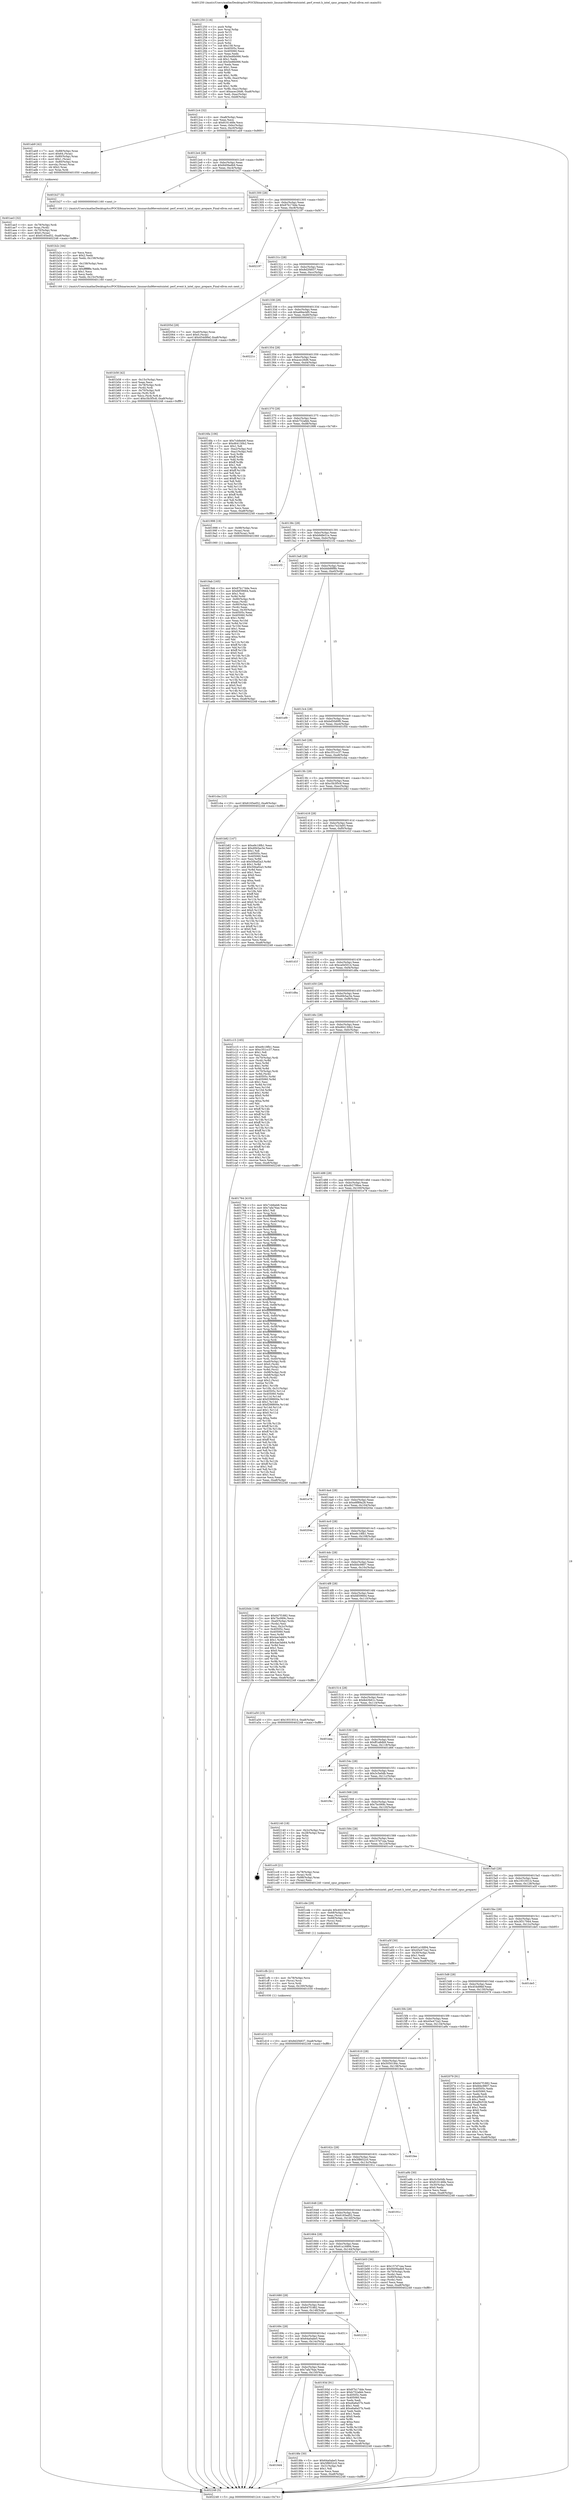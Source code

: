 digraph "0x401250" {
  label = "0x401250 (/mnt/c/Users/mathe/Desktop/tcc/POCII/binaries/extr_linuxarchx86eventsintel..perf_event.h_intel_cpuc_prepare_Final-ollvm.out::main(0))"
  labelloc = "t"
  node[shape=record]

  Entry [label="",width=0.3,height=0.3,shape=circle,fillcolor=black,style=filled]
  "0x4012c4" [label="{
     0x4012c4 [32]\l
     | [instrs]\l
     &nbsp;&nbsp;0x4012c4 \<+6\>: mov -0xa8(%rbp),%eax\l
     &nbsp;&nbsp;0x4012ca \<+2\>: mov %eax,%ecx\l
     &nbsp;&nbsp;0x4012cc \<+6\>: sub $0x816146fe,%ecx\l
     &nbsp;&nbsp;0x4012d2 \<+6\>: mov %eax,-0xbc(%rbp)\l
     &nbsp;&nbsp;0x4012d8 \<+6\>: mov %ecx,-0xc0(%rbp)\l
     &nbsp;&nbsp;0x4012de \<+6\>: je 0000000000401ab9 \<main+0x869\>\l
  }"]
  "0x401ab9" [label="{
     0x401ab9 [42]\l
     | [instrs]\l
     &nbsp;&nbsp;0x401ab9 \<+7\>: mov -0x88(%rbp),%rax\l
     &nbsp;&nbsp;0x401ac0 \<+6\>: movl $0x64,(%rax)\l
     &nbsp;&nbsp;0x401ac6 \<+4\>: mov -0x80(%rbp),%rax\l
     &nbsp;&nbsp;0x401aca \<+6\>: movl $0x1,(%rax)\l
     &nbsp;&nbsp;0x401ad0 \<+4\>: mov -0x80(%rbp),%rax\l
     &nbsp;&nbsp;0x401ad4 \<+3\>: movslq (%rax),%rax\l
     &nbsp;&nbsp;0x401ad7 \<+4\>: shl $0x2,%rax\l
     &nbsp;&nbsp;0x401adb \<+3\>: mov %rax,%rdi\l
     &nbsp;&nbsp;0x401ade \<+5\>: call 0000000000401050 \<malloc@plt\>\l
     | [calls]\l
     &nbsp;&nbsp;0x401050 \{1\} (unknown)\l
  }"]
  "0x4012e4" [label="{
     0x4012e4 [28]\l
     | [instrs]\l
     &nbsp;&nbsp;0x4012e4 \<+5\>: jmp 00000000004012e9 \<main+0x99\>\l
     &nbsp;&nbsp;0x4012e9 \<+6\>: mov -0xbc(%rbp),%eax\l
     &nbsp;&nbsp;0x4012ef \<+5\>: sub $0x8409adb9,%eax\l
     &nbsp;&nbsp;0x4012f4 \<+6\>: mov %eax,-0xc4(%rbp)\l
     &nbsp;&nbsp;0x4012fa \<+6\>: je 0000000000401b27 \<main+0x8d7\>\l
  }"]
  Exit [label="",width=0.3,height=0.3,shape=circle,fillcolor=black,style=filled,peripheries=2]
  "0x401b27" [label="{
     0x401b27 [5]\l
     | [instrs]\l
     &nbsp;&nbsp;0x401b27 \<+5\>: call 0000000000401160 \<next_i\>\l
     | [calls]\l
     &nbsp;&nbsp;0x401160 \{1\} (/mnt/c/Users/mathe/Desktop/tcc/POCII/binaries/extr_linuxarchx86eventsintel..perf_event.h_intel_cpuc_prepare_Final-ollvm.out::next_i)\l
  }"]
  "0x401300" [label="{
     0x401300 [28]\l
     | [instrs]\l
     &nbsp;&nbsp;0x401300 \<+5\>: jmp 0000000000401305 \<main+0xb5\>\l
     &nbsp;&nbsp;0x401305 \<+6\>: mov -0xbc(%rbp),%eax\l
     &nbsp;&nbsp;0x40130b \<+5\>: sub $0x87b17dde,%eax\l
     &nbsp;&nbsp;0x401310 \<+6\>: mov %eax,-0xc8(%rbp)\l
     &nbsp;&nbsp;0x401316 \<+6\>: je 0000000000402197 \<main+0xf47\>\l
  }"]
  "0x401d10" [label="{
     0x401d10 [15]\l
     | [instrs]\l
     &nbsp;&nbsp;0x401d10 \<+10\>: movl $0x8d2f4837,-0xa8(%rbp)\l
     &nbsp;&nbsp;0x401d1a \<+5\>: jmp 0000000000402248 \<main+0xff8\>\l
  }"]
  "0x402197" [label="{
     0x402197\l
  }", style=dashed]
  "0x40131c" [label="{
     0x40131c [28]\l
     | [instrs]\l
     &nbsp;&nbsp;0x40131c \<+5\>: jmp 0000000000401321 \<main+0xd1\>\l
     &nbsp;&nbsp;0x401321 \<+6\>: mov -0xbc(%rbp),%eax\l
     &nbsp;&nbsp;0x401327 \<+5\>: sub $0x8d2f4837,%eax\l
     &nbsp;&nbsp;0x40132c \<+6\>: mov %eax,-0xcc(%rbp)\l
     &nbsp;&nbsp;0x401332 \<+6\>: je 000000000040205d \<main+0xe0d\>\l
  }"]
  "0x401cfb" [label="{
     0x401cfb [21]\l
     | [instrs]\l
     &nbsp;&nbsp;0x401cfb \<+4\>: mov -0x78(%rbp),%rcx\l
     &nbsp;&nbsp;0x401cff \<+3\>: mov (%rcx),%rcx\l
     &nbsp;&nbsp;0x401d02 \<+3\>: mov %rcx,%rdi\l
     &nbsp;&nbsp;0x401d05 \<+6\>: mov %eax,-0x160(%rbp)\l
     &nbsp;&nbsp;0x401d0b \<+5\>: call 0000000000401030 \<free@plt\>\l
     | [calls]\l
     &nbsp;&nbsp;0x401030 \{1\} (unknown)\l
  }"]
  "0x40205d" [label="{
     0x40205d [28]\l
     | [instrs]\l
     &nbsp;&nbsp;0x40205d \<+7\>: mov -0xa0(%rbp),%rax\l
     &nbsp;&nbsp;0x402064 \<+6\>: movl $0x0,(%rax)\l
     &nbsp;&nbsp;0x40206a \<+10\>: movl $0x454d9fef,-0xa8(%rbp)\l
     &nbsp;&nbsp;0x402074 \<+5\>: jmp 0000000000402248 \<main+0xff8\>\l
  }"]
  "0x401338" [label="{
     0x401338 [28]\l
     | [instrs]\l
     &nbsp;&nbsp;0x401338 \<+5\>: jmp 000000000040133d \<main+0xed\>\l
     &nbsp;&nbsp;0x40133d \<+6\>: mov -0xbc(%rbp),%eax\l
     &nbsp;&nbsp;0x401343 \<+5\>: sub $0xa66ecbf0,%eax\l
     &nbsp;&nbsp;0x401348 \<+6\>: mov %eax,-0xd0(%rbp)\l
     &nbsp;&nbsp;0x40134e \<+6\>: je 000000000040221c \<main+0xfcc\>\l
  }"]
  "0x401cde" [label="{
     0x401cde [29]\l
     | [instrs]\l
     &nbsp;&nbsp;0x401cde \<+10\>: movabs $0x4030d6,%rdi\l
     &nbsp;&nbsp;0x401ce8 \<+4\>: mov -0x68(%rbp),%rcx\l
     &nbsp;&nbsp;0x401cec \<+2\>: mov %eax,(%rcx)\l
     &nbsp;&nbsp;0x401cee \<+4\>: mov -0x68(%rbp),%rcx\l
     &nbsp;&nbsp;0x401cf2 \<+2\>: mov (%rcx),%esi\l
     &nbsp;&nbsp;0x401cf4 \<+2\>: mov $0x0,%al\l
     &nbsp;&nbsp;0x401cf6 \<+5\>: call 0000000000401040 \<printf@plt\>\l
     | [calls]\l
     &nbsp;&nbsp;0x401040 \{1\} (unknown)\l
  }"]
  "0x40221c" [label="{
     0x40221c\l
  }", style=dashed]
  "0x401354" [label="{
     0x401354 [28]\l
     | [instrs]\l
     &nbsp;&nbsp;0x401354 \<+5\>: jmp 0000000000401359 \<main+0x109\>\l
     &nbsp;&nbsp;0x401359 \<+6\>: mov -0xbc(%rbp),%eax\l
     &nbsp;&nbsp;0x40135f \<+5\>: sub $0xacec26d6,%eax\l
     &nbsp;&nbsp;0x401364 \<+6\>: mov %eax,-0xd4(%rbp)\l
     &nbsp;&nbsp;0x40136a \<+6\>: je 00000000004016fa \<main+0x4aa\>\l
  }"]
  "0x401b58" [label="{
     0x401b58 [42]\l
     | [instrs]\l
     &nbsp;&nbsp;0x401b58 \<+6\>: mov -0x15c(%rbp),%ecx\l
     &nbsp;&nbsp;0x401b5e \<+3\>: imul %eax,%ecx\l
     &nbsp;&nbsp;0x401b61 \<+4\>: mov -0x78(%rbp),%rdi\l
     &nbsp;&nbsp;0x401b65 \<+3\>: mov (%rdi),%rdi\l
     &nbsp;&nbsp;0x401b68 \<+4\>: mov -0x70(%rbp),%r8\l
     &nbsp;&nbsp;0x401b6c \<+3\>: movslq (%r8),%r8\l
     &nbsp;&nbsp;0x401b6f \<+4\>: mov %ecx,(%rdi,%r8,4)\l
     &nbsp;&nbsp;0x401b73 \<+10\>: movl $0xc5b3f5c8,-0xa8(%rbp)\l
     &nbsp;&nbsp;0x401b7d \<+5\>: jmp 0000000000402248 \<main+0xff8\>\l
  }"]
  "0x4016fa" [label="{
     0x4016fa [106]\l
     | [instrs]\l
     &nbsp;&nbsp;0x4016fa \<+5\>: mov $0x7cbfeeb6,%eax\l
     &nbsp;&nbsp;0x4016ff \<+5\>: mov $0xd64130b2,%ecx\l
     &nbsp;&nbsp;0x401704 \<+2\>: mov $0x1,%dl\l
     &nbsp;&nbsp;0x401706 \<+7\>: mov -0xa2(%rbp),%sil\l
     &nbsp;&nbsp;0x40170d \<+7\>: mov -0xa1(%rbp),%dil\l
     &nbsp;&nbsp;0x401714 \<+3\>: mov %sil,%r8b\l
     &nbsp;&nbsp;0x401717 \<+4\>: xor $0xff,%r8b\l
     &nbsp;&nbsp;0x40171b \<+3\>: mov %dil,%r9b\l
     &nbsp;&nbsp;0x40171e \<+4\>: xor $0xff,%r9b\l
     &nbsp;&nbsp;0x401722 \<+3\>: xor $0x1,%dl\l
     &nbsp;&nbsp;0x401725 \<+3\>: mov %r8b,%r10b\l
     &nbsp;&nbsp;0x401728 \<+4\>: and $0xff,%r10b\l
     &nbsp;&nbsp;0x40172c \<+3\>: and %dl,%sil\l
     &nbsp;&nbsp;0x40172f \<+3\>: mov %r9b,%r11b\l
     &nbsp;&nbsp;0x401732 \<+4\>: and $0xff,%r11b\l
     &nbsp;&nbsp;0x401736 \<+3\>: and %dl,%dil\l
     &nbsp;&nbsp;0x401739 \<+3\>: or %sil,%r10b\l
     &nbsp;&nbsp;0x40173c \<+3\>: or %dil,%r11b\l
     &nbsp;&nbsp;0x40173f \<+3\>: xor %r11b,%r10b\l
     &nbsp;&nbsp;0x401742 \<+3\>: or %r9b,%r8b\l
     &nbsp;&nbsp;0x401745 \<+4\>: xor $0xff,%r8b\l
     &nbsp;&nbsp;0x401749 \<+3\>: or $0x1,%dl\l
     &nbsp;&nbsp;0x40174c \<+3\>: and %dl,%r8b\l
     &nbsp;&nbsp;0x40174f \<+3\>: or %r8b,%r10b\l
     &nbsp;&nbsp;0x401752 \<+4\>: test $0x1,%r10b\l
     &nbsp;&nbsp;0x401756 \<+3\>: cmovne %ecx,%eax\l
     &nbsp;&nbsp;0x401759 \<+6\>: mov %eax,-0xa8(%rbp)\l
     &nbsp;&nbsp;0x40175f \<+5\>: jmp 0000000000402248 \<main+0xff8\>\l
  }"]
  "0x401370" [label="{
     0x401370 [28]\l
     | [instrs]\l
     &nbsp;&nbsp;0x401370 \<+5\>: jmp 0000000000401375 \<main+0x125\>\l
     &nbsp;&nbsp;0x401375 \<+6\>: mov -0xbc(%rbp),%eax\l
     &nbsp;&nbsp;0x40137b \<+5\>: sub $0xb752afeb,%eax\l
     &nbsp;&nbsp;0x401380 \<+6\>: mov %eax,-0xd8(%rbp)\l
     &nbsp;&nbsp;0x401386 \<+6\>: je 0000000000401998 \<main+0x748\>\l
  }"]
  "0x402248" [label="{
     0x402248 [5]\l
     | [instrs]\l
     &nbsp;&nbsp;0x402248 \<+5\>: jmp 00000000004012c4 \<main+0x74\>\l
  }"]
  "0x401250" [label="{
     0x401250 [116]\l
     | [instrs]\l
     &nbsp;&nbsp;0x401250 \<+1\>: push %rbp\l
     &nbsp;&nbsp;0x401251 \<+3\>: mov %rsp,%rbp\l
     &nbsp;&nbsp;0x401254 \<+2\>: push %r15\l
     &nbsp;&nbsp;0x401256 \<+2\>: push %r14\l
     &nbsp;&nbsp;0x401258 \<+2\>: push %r13\l
     &nbsp;&nbsp;0x40125a \<+2\>: push %r12\l
     &nbsp;&nbsp;0x40125c \<+1\>: push %rbx\l
     &nbsp;&nbsp;0x40125d \<+7\>: sub $0x158,%rsp\l
     &nbsp;&nbsp;0x401264 \<+7\>: mov 0x40505c,%eax\l
     &nbsp;&nbsp;0x40126b \<+7\>: mov 0x405060,%ecx\l
     &nbsp;&nbsp;0x401272 \<+2\>: mov %eax,%edx\l
     &nbsp;&nbsp;0x401274 \<+6\>: add $0x5ed6b066,%edx\l
     &nbsp;&nbsp;0x40127a \<+3\>: sub $0x1,%edx\l
     &nbsp;&nbsp;0x40127d \<+6\>: sub $0x5ed6b066,%edx\l
     &nbsp;&nbsp;0x401283 \<+3\>: imul %edx,%eax\l
     &nbsp;&nbsp;0x401286 \<+3\>: and $0x1,%eax\l
     &nbsp;&nbsp;0x401289 \<+3\>: cmp $0x0,%eax\l
     &nbsp;&nbsp;0x40128c \<+4\>: sete %r8b\l
     &nbsp;&nbsp;0x401290 \<+4\>: and $0x1,%r8b\l
     &nbsp;&nbsp;0x401294 \<+7\>: mov %r8b,-0xa2(%rbp)\l
     &nbsp;&nbsp;0x40129b \<+3\>: cmp $0xa,%ecx\l
     &nbsp;&nbsp;0x40129e \<+4\>: setl %r8b\l
     &nbsp;&nbsp;0x4012a2 \<+4\>: and $0x1,%r8b\l
     &nbsp;&nbsp;0x4012a6 \<+7\>: mov %r8b,-0xa1(%rbp)\l
     &nbsp;&nbsp;0x4012ad \<+10\>: movl $0xacec26d6,-0xa8(%rbp)\l
     &nbsp;&nbsp;0x4012b7 \<+6\>: mov %edi,-0xac(%rbp)\l
     &nbsp;&nbsp;0x4012bd \<+7\>: mov %rsi,-0xb8(%rbp)\l
  }"]
  "0x401b2c" [label="{
     0x401b2c [44]\l
     | [instrs]\l
     &nbsp;&nbsp;0x401b2c \<+2\>: xor %ecx,%ecx\l
     &nbsp;&nbsp;0x401b2e \<+5\>: mov $0x2,%edx\l
     &nbsp;&nbsp;0x401b33 \<+6\>: mov %edx,-0x158(%rbp)\l
     &nbsp;&nbsp;0x401b39 \<+1\>: cltd\l
     &nbsp;&nbsp;0x401b3a \<+6\>: mov -0x158(%rbp),%esi\l
     &nbsp;&nbsp;0x401b40 \<+2\>: idiv %esi\l
     &nbsp;&nbsp;0x401b42 \<+6\>: imul $0xfffffffe,%edx,%edx\l
     &nbsp;&nbsp;0x401b48 \<+3\>: sub $0x1,%ecx\l
     &nbsp;&nbsp;0x401b4b \<+2\>: sub %ecx,%edx\l
     &nbsp;&nbsp;0x401b4d \<+6\>: mov %edx,-0x15c(%rbp)\l
     &nbsp;&nbsp;0x401b53 \<+5\>: call 0000000000401160 \<next_i\>\l
     | [calls]\l
     &nbsp;&nbsp;0x401160 \{1\} (/mnt/c/Users/mathe/Desktop/tcc/POCII/binaries/extr_linuxarchx86eventsintel..perf_event.h_intel_cpuc_prepare_Final-ollvm.out::next_i)\l
  }"]
  "0x401998" [label="{
     0x401998 [19]\l
     | [instrs]\l
     &nbsp;&nbsp;0x401998 \<+7\>: mov -0x98(%rbp),%rax\l
     &nbsp;&nbsp;0x40199f \<+3\>: mov (%rax),%rax\l
     &nbsp;&nbsp;0x4019a2 \<+4\>: mov 0x8(%rax),%rdi\l
     &nbsp;&nbsp;0x4019a6 \<+5\>: call 0000000000401060 \<atoi@plt\>\l
     | [calls]\l
     &nbsp;&nbsp;0x401060 \{1\} (unknown)\l
  }"]
  "0x40138c" [label="{
     0x40138c [28]\l
     | [instrs]\l
     &nbsp;&nbsp;0x40138c \<+5\>: jmp 0000000000401391 \<main+0x141\>\l
     &nbsp;&nbsp;0x401391 \<+6\>: mov -0xbc(%rbp),%eax\l
     &nbsp;&nbsp;0x401397 \<+5\>: sub $0xb9dfe51e,%eax\l
     &nbsp;&nbsp;0x40139c \<+6\>: mov %eax,-0xdc(%rbp)\l
     &nbsp;&nbsp;0x4013a2 \<+6\>: je 00000000004021f2 \<main+0xfa2\>\l
  }"]
  "0x401ae3" [label="{
     0x401ae3 [32]\l
     | [instrs]\l
     &nbsp;&nbsp;0x401ae3 \<+4\>: mov -0x78(%rbp),%rdi\l
     &nbsp;&nbsp;0x401ae7 \<+3\>: mov %rax,(%rdi)\l
     &nbsp;&nbsp;0x401aea \<+4\>: mov -0x70(%rbp),%rax\l
     &nbsp;&nbsp;0x401aee \<+6\>: movl $0x0,(%rax)\l
     &nbsp;&nbsp;0x401af4 \<+10\>: movl $0x6165ed52,-0xa8(%rbp)\l
     &nbsp;&nbsp;0x401afe \<+5\>: jmp 0000000000402248 \<main+0xff8\>\l
  }"]
  "0x4021f2" [label="{
     0x4021f2\l
  }", style=dashed]
  "0x4013a8" [label="{
     0x4013a8 [28]\l
     | [instrs]\l
     &nbsp;&nbsp;0x4013a8 \<+5\>: jmp 00000000004013ad \<main+0x15d\>\l
     &nbsp;&nbsp;0x4013ad \<+6\>: mov -0xbc(%rbp),%eax\l
     &nbsp;&nbsp;0x4013b3 \<+5\>: sub $0xbbb88f8b,%eax\l
     &nbsp;&nbsp;0x4013b8 \<+6\>: mov %eax,-0xe0(%rbp)\l
     &nbsp;&nbsp;0x4013be \<+6\>: je 0000000000401ef9 \<main+0xca9\>\l
  }"]
  "0x4019ab" [label="{
     0x4019ab [165]\l
     | [instrs]\l
     &nbsp;&nbsp;0x4019ab \<+5\>: mov $0x87b17dde,%ecx\l
     &nbsp;&nbsp;0x4019b0 \<+5\>: mov $0xfdf39664,%edx\l
     &nbsp;&nbsp;0x4019b5 \<+3\>: mov $0x1,%sil\l
     &nbsp;&nbsp;0x4019b8 \<+3\>: xor %r8d,%r8d\l
     &nbsp;&nbsp;0x4019bb \<+7\>: mov -0x90(%rbp),%rdi\l
     &nbsp;&nbsp;0x4019c2 \<+2\>: mov %eax,(%rdi)\l
     &nbsp;&nbsp;0x4019c4 \<+7\>: mov -0x90(%rbp),%rdi\l
     &nbsp;&nbsp;0x4019cb \<+2\>: mov (%rdi),%eax\l
     &nbsp;&nbsp;0x4019cd \<+3\>: mov %eax,-0x30(%rbp)\l
     &nbsp;&nbsp;0x4019d0 \<+7\>: mov 0x40505c,%eax\l
     &nbsp;&nbsp;0x4019d7 \<+8\>: mov 0x405060,%r9d\l
     &nbsp;&nbsp;0x4019df \<+4\>: sub $0x1,%r8d\l
     &nbsp;&nbsp;0x4019e3 \<+3\>: mov %eax,%r10d\l
     &nbsp;&nbsp;0x4019e6 \<+3\>: add %r8d,%r10d\l
     &nbsp;&nbsp;0x4019e9 \<+4\>: imul %r10d,%eax\l
     &nbsp;&nbsp;0x4019ed \<+3\>: and $0x1,%eax\l
     &nbsp;&nbsp;0x4019f0 \<+3\>: cmp $0x0,%eax\l
     &nbsp;&nbsp;0x4019f3 \<+4\>: sete %r11b\l
     &nbsp;&nbsp;0x4019f7 \<+4\>: cmp $0xa,%r9d\l
     &nbsp;&nbsp;0x4019fb \<+3\>: setl %bl\l
     &nbsp;&nbsp;0x4019fe \<+3\>: mov %r11b,%r14b\l
     &nbsp;&nbsp;0x401a01 \<+4\>: xor $0xff,%r14b\l
     &nbsp;&nbsp;0x401a05 \<+3\>: mov %bl,%r15b\l
     &nbsp;&nbsp;0x401a08 \<+4\>: xor $0xff,%r15b\l
     &nbsp;&nbsp;0x401a0c \<+4\>: xor $0x0,%sil\l
     &nbsp;&nbsp;0x401a10 \<+3\>: mov %r14b,%r12b\l
     &nbsp;&nbsp;0x401a13 \<+4\>: and $0x0,%r12b\l
     &nbsp;&nbsp;0x401a17 \<+3\>: and %sil,%r11b\l
     &nbsp;&nbsp;0x401a1a \<+3\>: mov %r15b,%r13b\l
     &nbsp;&nbsp;0x401a1d \<+4\>: and $0x0,%r13b\l
     &nbsp;&nbsp;0x401a21 \<+3\>: and %sil,%bl\l
     &nbsp;&nbsp;0x401a24 \<+3\>: or %r11b,%r12b\l
     &nbsp;&nbsp;0x401a27 \<+3\>: or %bl,%r13b\l
     &nbsp;&nbsp;0x401a2a \<+3\>: xor %r13b,%r12b\l
     &nbsp;&nbsp;0x401a2d \<+3\>: or %r15b,%r14b\l
     &nbsp;&nbsp;0x401a30 \<+4\>: xor $0xff,%r14b\l
     &nbsp;&nbsp;0x401a34 \<+4\>: or $0x0,%sil\l
     &nbsp;&nbsp;0x401a38 \<+3\>: and %sil,%r14b\l
     &nbsp;&nbsp;0x401a3b \<+3\>: or %r14b,%r12b\l
     &nbsp;&nbsp;0x401a3e \<+4\>: test $0x1,%r12b\l
     &nbsp;&nbsp;0x401a42 \<+3\>: cmovne %edx,%ecx\l
     &nbsp;&nbsp;0x401a45 \<+6\>: mov %ecx,-0xa8(%rbp)\l
     &nbsp;&nbsp;0x401a4b \<+5\>: jmp 0000000000402248 \<main+0xff8\>\l
  }"]
  "0x401ef9" [label="{
     0x401ef9\l
  }", style=dashed]
  "0x4013c4" [label="{
     0x4013c4 [28]\l
     | [instrs]\l
     &nbsp;&nbsp;0x4013c4 \<+5\>: jmp 00000000004013c9 \<main+0x179\>\l
     &nbsp;&nbsp;0x4013c9 \<+6\>: mov -0xbc(%rbp),%eax\l
     &nbsp;&nbsp;0x4013cf \<+5\>: sub $0xbd50d0f0,%eax\l
     &nbsp;&nbsp;0x4013d4 \<+6\>: mov %eax,-0xe4(%rbp)\l
     &nbsp;&nbsp;0x4013da \<+6\>: je 0000000000401f5b \<main+0xd0b\>\l
  }"]
  "0x4016d4" [label="{
     0x4016d4\l
  }", style=dashed]
  "0x401f5b" [label="{
     0x401f5b\l
  }", style=dashed]
  "0x4013e0" [label="{
     0x4013e0 [28]\l
     | [instrs]\l
     &nbsp;&nbsp;0x4013e0 \<+5\>: jmp 00000000004013e5 \<main+0x195\>\l
     &nbsp;&nbsp;0x4013e5 \<+6\>: mov -0xbc(%rbp),%eax\l
     &nbsp;&nbsp;0x4013eb \<+5\>: sub $0xc351cc37,%eax\l
     &nbsp;&nbsp;0x4013f0 \<+6\>: mov %eax,-0xe8(%rbp)\l
     &nbsp;&nbsp;0x4013f6 \<+6\>: je 0000000000401cba \<main+0xa6a\>\l
  }"]
  "0x4018fe" [label="{
     0x4018fe [30]\l
     | [instrs]\l
     &nbsp;&nbsp;0x4018fe \<+5\>: mov $0x64a0abe5,%eax\l
     &nbsp;&nbsp;0x401903 \<+5\>: mov $0x5f8652c0,%ecx\l
     &nbsp;&nbsp;0x401908 \<+3\>: mov -0x31(%rbp),%dl\l
     &nbsp;&nbsp;0x40190b \<+3\>: test $0x1,%dl\l
     &nbsp;&nbsp;0x40190e \<+3\>: cmovne %ecx,%eax\l
     &nbsp;&nbsp;0x401911 \<+6\>: mov %eax,-0xa8(%rbp)\l
     &nbsp;&nbsp;0x401917 \<+5\>: jmp 0000000000402248 \<main+0xff8\>\l
  }"]
  "0x401cba" [label="{
     0x401cba [15]\l
     | [instrs]\l
     &nbsp;&nbsp;0x401cba \<+10\>: movl $0x6165ed52,-0xa8(%rbp)\l
     &nbsp;&nbsp;0x401cc4 \<+5\>: jmp 0000000000402248 \<main+0xff8\>\l
  }"]
  "0x4013fc" [label="{
     0x4013fc [28]\l
     | [instrs]\l
     &nbsp;&nbsp;0x4013fc \<+5\>: jmp 0000000000401401 \<main+0x1b1\>\l
     &nbsp;&nbsp;0x401401 \<+6\>: mov -0xbc(%rbp),%eax\l
     &nbsp;&nbsp;0x401407 \<+5\>: sub $0xc5b3f5c8,%eax\l
     &nbsp;&nbsp;0x40140c \<+6\>: mov %eax,-0xec(%rbp)\l
     &nbsp;&nbsp;0x401412 \<+6\>: je 0000000000401b82 \<main+0x932\>\l
  }"]
  "0x4016b8" [label="{
     0x4016b8 [28]\l
     | [instrs]\l
     &nbsp;&nbsp;0x4016b8 \<+5\>: jmp 00000000004016bd \<main+0x46d\>\l
     &nbsp;&nbsp;0x4016bd \<+6\>: mov -0xbc(%rbp),%eax\l
     &nbsp;&nbsp;0x4016c3 \<+5\>: sub $0x7afa76ae,%eax\l
     &nbsp;&nbsp;0x4016c8 \<+6\>: mov %eax,-0x150(%rbp)\l
     &nbsp;&nbsp;0x4016ce \<+6\>: je 00000000004018fe \<main+0x6ae\>\l
  }"]
  "0x401b82" [label="{
     0x401b82 [147]\l
     | [instrs]\l
     &nbsp;&nbsp;0x401b82 \<+5\>: mov $0xe9c18fb1,%eax\l
     &nbsp;&nbsp;0x401b87 \<+5\>: mov $0xd0b5ac5e,%ecx\l
     &nbsp;&nbsp;0x401b8c \<+2\>: mov $0x1,%dl\l
     &nbsp;&nbsp;0x401b8e \<+7\>: mov 0x40505c,%esi\l
     &nbsp;&nbsp;0x401b95 \<+7\>: mov 0x405060,%edi\l
     &nbsp;&nbsp;0x401b9c \<+3\>: mov %esi,%r8d\l
     &nbsp;&nbsp;0x401b9f \<+7\>: sub $0x50baf2a3,%r8d\l
     &nbsp;&nbsp;0x401ba6 \<+4\>: sub $0x1,%r8d\l
     &nbsp;&nbsp;0x401baa \<+7\>: add $0x50baf2a3,%r8d\l
     &nbsp;&nbsp;0x401bb1 \<+4\>: imul %r8d,%esi\l
     &nbsp;&nbsp;0x401bb5 \<+3\>: and $0x1,%esi\l
     &nbsp;&nbsp;0x401bb8 \<+3\>: cmp $0x0,%esi\l
     &nbsp;&nbsp;0x401bbb \<+4\>: sete %r9b\l
     &nbsp;&nbsp;0x401bbf \<+3\>: cmp $0xa,%edi\l
     &nbsp;&nbsp;0x401bc2 \<+4\>: setl %r10b\l
     &nbsp;&nbsp;0x401bc6 \<+3\>: mov %r9b,%r11b\l
     &nbsp;&nbsp;0x401bc9 \<+4\>: xor $0xff,%r11b\l
     &nbsp;&nbsp;0x401bcd \<+3\>: mov %r10b,%bl\l
     &nbsp;&nbsp;0x401bd0 \<+3\>: xor $0xff,%bl\l
     &nbsp;&nbsp;0x401bd3 \<+3\>: xor $0x0,%dl\l
     &nbsp;&nbsp;0x401bd6 \<+3\>: mov %r11b,%r14b\l
     &nbsp;&nbsp;0x401bd9 \<+4\>: and $0x0,%r14b\l
     &nbsp;&nbsp;0x401bdd \<+3\>: and %dl,%r9b\l
     &nbsp;&nbsp;0x401be0 \<+3\>: mov %bl,%r15b\l
     &nbsp;&nbsp;0x401be3 \<+4\>: and $0x0,%r15b\l
     &nbsp;&nbsp;0x401be7 \<+3\>: and %dl,%r10b\l
     &nbsp;&nbsp;0x401bea \<+3\>: or %r9b,%r14b\l
     &nbsp;&nbsp;0x401bed \<+3\>: or %r10b,%r15b\l
     &nbsp;&nbsp;0x401bf0 \<+3\>: xor %r15b,%r14b\l
     &nbsp;&nbsp;0x401bf3 \<+3\>: or %bl,%r11b\l
     &nbsp;&nbsp;0x401bf6 \<+4\>: xor $0xff,%r11b\l
     &nbsp;&nbsp;0x401bfa \<+3\>: or $0x0,%dl\l
     &nbsp;&nbsp;0x401bfd \<+3\>: and %dl,%r11b\l
     &nbsp;&nbsp;0x401c00 \<+3\>: or %r11b,%r14b\l
     &nbsp;&nbsp;0x401c03 \<+4\>: test $0x1,%r14b\l
     &nbsp;&nbsp;0x401c07 \<+3\>: cmovne %ecx,%eax\l
     &nbsp;&nbsp;0x401c0a \<+6\>: mov %eax,-0xa8(%rbp)\l
     &nbsp;&nbsp;0x401c10 \<+5\>: jmp 0000000000402248 \<main+0xff8\>\l
  }"]
  "0x401418" [label="{
     0x401418 [28]\l
     | [instrs]\l
     &nbsp;&nbsp;0x401418 \<+5\>: jmp 000000000040141d \<main+0x1cd\>\l
     &nbsp;&nbsp;0x40141d \<+6\>: mov -0xbc(%rbp),%eax\l
     &nbsp;&nbsp;0x401423 \<+5\>: sub $0xc7e23a93,%eax\l
     &nbsp;&nbsp;0x401428 \<+6\>: mov %eax,-0xf0(%rbp)\l
     &nbsp;&nbsp;0x40142e \<+6\>: je 0000000000401d1f \<main+0xacf\>\l
  }"]
  "0x40193d" [label="{
     0x40193d [91]\l
     | [instrs]\l
     &nbsp;&nbsp;0x40193d \<+5\>: mov $0x87b17dde,%eax\l
     &nbsp;&nbsp;0x401942 \<+5\>: mov $0xb752afeb,%ecx\l
     &nbsp;&nbsp;0x401947 \<+7\>: mov 0x40505c,%edx\l
     &nbsp;&nbsp;0x40194e \<+7\>: mov 0x405060,%esi\l
     &nbsp;&nbsp;0x401955 \<+2\>: mov %edx,%edi\l
     &nbsp;&nbsp;0x401957 \<+6\>: sub $0xe6a6a57b,%edi\l
     &nbsp;&nbsp;0x40195d \<+3\>: sub $0x1,%edi\l
     &nbsp;&nbsp;0x401960 \<+6\>: add $0xe6a6a57b,%edi\l
     &nbsp;&nbsp;0x401966 \<+3\>: imul %edi,%edx\l
     &nbsp;&nbsp;0x401969 \<+3\>: and $0x1,%edx\l
     &nbsp;&nbsp;0x40196c \<+3\>: cmp $0x0,%edx\l
     &nbsp;&nbsp;0x40196f \<+4\>: sete %r8b\l
     &nbsp;&nbsp;0x401973 \<+3\>: cmp $0xa,%esi\l
     &nbsp;&nbsp;0x401976 \<+4\>: setl %r9b\l
     &nbsp;&nbsp;0x40197a \<+3\>: mov %r8b,%r10b\l
     &nbsp;&nbsp;0x40197d \<+3\>: and %r9b,%r10b\l
     &nbsp;&nbsp;0x401980 \<+3\>: xor %r9b,%r8b\l
     &nbsp;&nbsp;0x401983 \<+3\>: or %r8b,%r10b\l
     &nbsp;&nbsp;0x401986 \<+4\>: test $0x1,%r10b\l
     &nbsp;&nbsp;0x40198a \<+3\>: cmovne %ecx,%eax\l
     &nbsp;&nbsp;0x40198d \<+6\>: mov %eax,-0xa8(%rbp)\l
     &nbsp;&nbsp;0x401993 \<+5\>: jmp 0000000000402248 \<main+0xff8\>\l
  }"]
  "0x401d1f" [label="{
     0x401d1f\l
  }", style=dashed]
  "0x401434" [label="{
     0x401434 [28]\l
     | [instrs]\l
     &nbsp;&nbsp;0x401434 \<+5\>: jmp 0000000000401439 \<main+0x1e9\>\l
     &nbsp;&nbsp;0x401439 \<+6\>: mov -0xbc(%rbp),%eax\l
     &nbsp;&nbsp;0x40143f \<+5\>: sub $0xca0e5014,%eax\l
     &nbsp;&nbsp;0x401444 \<+6\>: mov %eax,-0xf4(%rbp)\l
     &nbsp;&nbsp;0x40144a \<+6\>: je 0000000000401d8a \<main+0xb3a\>\l
  }"]
  "0x40169c" [label="{
     0x40169c [28]\l
     | [instrs]\l
     &nbsp;&nbsp;0x40169c \<+5\>: jmp 00000000004016a1 \<main+0x451\>\l
     &nbsp;&nbsp;0x4016a1 \<+6\>: mov -0xbc(%rbp),%eax\l
     &nbsp;&nbsp;0x4016a7 \<+5\>: sub $0x64a0abe5,%eax\l
     &nbsp;&nbsp;0x4016ac \<+6\>: mov %eax,-0x14c(%rbp)\l
     &nbsp;&nbsp;0x4016b2 \<+6\>: je 000000000040193d \<main+0x6ed\>\l
  }"]
  "0x401d8a" [label="{
     0x401d8a\l
  }", style=dashed]
  "0x401450" [label="{
     0x401450 [28]\l
     | [instrs]\l
     &nbsp;&nbsp;0x401450 \<+5\>: jmp 0000000000401455 \<main+0x205\>\l
     &nbsp;&nbsp;0x401455 \<+6\>: mov -0xbc(%rbp),%eax\l
     &nbsp;&nbsp;0x40145b \<+5\>: sub $0xd0b5ac5e,%eax\l
     &nbsp;&nbsp;0x401460 \<+6\>: mov %eax,-0xf8(%rbp)\l
     &nbsp;&nbsp;0x401466 \<+6\>: je 0000000000401c15 \<main+0x9c5\>\l
  }"]
  "0x402230" [label="{
     0x402230\l
  }", style=dashed]
  "0x401c15" [label="{
     0x401c15 [165]\l
     | [instrs]\l
     &nbsp;&nbsp;0x401c15 \<+5\>: mov $0xe9c18fb1,%eax\l
     &nbsp;&nbsp;0x401c1a \<+5\>: mov $0xc351cc37,%ecx\l
     &nbsp;&nbsp;0x401c1f \<+2\>: mov $0x1,%dl\l
     &nbsp;&nbsp;0x401c21 \<+2\>: xor %esi,%esi\l
     &nbsp;&nbsp;0x401c23 \<+4\>: mov -0x70(%rbp),%rdi\l
     &nbsp;&nbsp;0x401c27 \<+3\>: mov (%rdi),%r8d\l
     &nbsp;&nbsp;0x401c2a \<+3\>: mov %esi,%r9d\l
     &nbsp;&nbsp;0x401c2d \<+4\>: sub $0x1,%r9d\l
     &nbsp;&nbsp;0x401c31 \<+3\>: sub %r9d,%r8d\l
     &nbsp;&nbsp;0x401c34 \<+4\>: mov -0x70(%rbp),%rdi\l
     &nbsp;&nbsp;0x401c38 \<+3\>: mov %r8d,(%rdi)\l
     &nbsp;&nbsp;0x401c3b \<+8\>: mov 0x40505c,%r8d\l
     &nbsp;&nbsp;0x401c43 \<+8\>: mov 0x405060,%r9d\l
     &nbsp;&nbsp;0x401c4b \<+3\>: sub $0x1,%esi\l
     &nbsp;&nbsp;0x401c4e \<+3\>: mov %r8d,%r10d\l
     &nbsp;&nbsp;0x401c51 \<+3\>: add %esi,%r10d\l
     &nbsp;&nbsp;0x401c54 \<+4\>: imul %r10d,%r8d\l
     &nbsp;&nbsp;0x401c58 \<+4\>: and $0x1,%r8d\l
     &nbsp;&nbsp;0x401c5c \<+4\>: cmp $0x0,%r8d\l
     &nbsp;&nbsp;0x401c60 \<+4\>: sete %r11b\l
     &nbsp;&nbsp;0x401c64 \<+4\>: cmp $0xa,%r9d\l
     &nbsp;&nbsp;0x401c68 \<+3\>: setl %bl\l
     &nbsp;&nbsp;0x401c6b \<+3\>: mov %r11b,%r14b\l
     &nbsp;&nbsp;0x401c6e \<+4\>: xor $0xff,%r14b\l
     &nbsp;&nbsp;0x401c72 \<+3\>: mov %bl,%r15b\l
     &nbsp;&nbsp;0x401c75 \<+4\>: xor $0xff,%r15b\l
     &nbsp;&nbsp;0x401c79 \<+3\>: xor $0x1,%dl\l
     &nbsp;&nbsp;0x401c7c \<+3\>: mov %r14b,%r12b\l
     &nbsp;&nbsp;0x401c7f \<+4\>: and $0xff,%r12b\l
     &nbsp;&nbsp;0x401c83 \<+3\>: and %dl,%r11b\l
     &nbsp;&nbsp;0x401c86 \<+3\>: mov %r15b,%r13b\l
     &nbsp;&nbsp;0x401c89 \<+4\>: and $0xff,%r13b\l
     &nbsp;&nbsp;0x401c8d \<+2\>: and %dl,%bl\l
     &nbsp;&nbsp;0x401c8f \<+3\>: or %r11b,%r12b\l
     &nbsp;&nbsp;0x401c92 \<+3\>: or %bl,%r13b\l
     &nbsp;&nbsp;0x401c95 \<+3\>: xor %r13b,%r12b\l
     &nbsp;&nbsp;0x401c98 \<+3\>: or %r15b,%r14b\l
     &nbsp;&nbsp;0x401c9b \<+4\>: xor $0xff,%r14b\l
     &nbsp;&nbsp;0x401c9f \<+3\>: or $0x1,%dl\l
     &nbsp;&nbsp;0x401ca2 \<+3\>: and %dl,%r14b\l
     &nbsp;&nbsp;0x401ca5 \<+3\>: or %r14b,%r12b\l
     &nbsp;&nbsp;0x401ca8 \<+4\>: test $0x1,%r12b\l
     &nbsp;&nbsp;0x401cac \<+3\>: cmovne %ecx,%eax\l
     &nbsp;&nbsp;0x401caf \<+6\>: mov %eax,-0xa8(%rbp)\l
     &nbsp;&nbsp;0x401cb5 \<+5\>: jmp 0000000000402248 \<main+0xff8\>\l
  }"]
  "0x40146c" [label="{
     0x40146c [28]\l
     | [instrs]\l
     &nbsp;&nbsp;0x40146c \<+5\>: jmp 0000000000401471 \<main+0x221\>\l
     &nbsp;&nbsp;0x401471 \<+6\>: mov -0xbc(%rbp),%eax\l
     &nbsp;&nbsp;0x401477 \<+5\>: sub $0xd64130b2,%eax\l
     &nbsp;&nbsp;0x40147c \<+6\>: mov %eax,-0xfc(%rbp)\l
     &nbsp;&nbsp;0x401482 \<+6\>: je 0000000000401764 \<main+0x514\>\l
  }"]
  "0x401680" [label="{
     0x401680 [28]\l
     | [instrs]\l
     &nbsp;&nbsp;0x401680 \<+5\>: jmp 0000000000401685 \<main+0x435\>\l
     &nbsp;&nbsp;0x401685 \<+6\>: mov -0xbc(%rbp),%eax\l
     &nbsp;&nbsp;0x40168b \<+5\>: sub $0x647f1882,%eax\l
     &nbsp;&nbsp;0x401690 \<+6\>: mov %eax,-0x148(%rbp)\l
     &nbsp;&nbsp;0x401696 \<+6\>: je 0000000000402230 \<main+0xfe0\>\l
  }"]
  "0x401764" [label="{
     0x401764 [410]\l
     | [instrs]\l
     &nbsp;&nbsp;0x401764 \<+5\>: mov $0x7cbfeeb6,%eax\l
     &nbsp;&nbsp;0x401769 \<+5\>: mov $0x7afa76ae,%ecx\l
     &nbsp;&nbsp;0x40176e \<+2\>: mov $0x1,%dl\l
     &nbsp;&nbsp;0x401770 \<+3\>: mov %rsp,%rsi\l
     &nbsp;&nbsp;0x401773 \<+4\>: add $0xfffffffffffffff0,%rsi\l
     &nbsp;&nbsp;0x401777 \<+3\>: mov %rsi,%rsp\l
     &nbsp;&nbsp;0x40177a \<+7\>: mov %rsi,-0xa0(%rbp)\l
     &nbsp;&nbsp;0x401781 \<+3\>: mov %rsp,%rsi\l
     &nbsp;&nbsp;0x401784 \<+4\>: add $0xfffffffffffffff0,%rsi\l
     &nbsp;&nbsp;0x401788 \<+3\>: mov %rsi,%rsp\l
     &nbsp;&nbsp;0x40178b \<+3\>: mov %rsp,%rdi\l
     &nbsp;&nbsp;0x40178e \<+4\>: add $0xfffffffffffffff0,%rdi\l
     &nbsp;&nbsp;0x401792 \<+3\>: mov %rdi,%rsp\l
     &nbsp;&nbsp;0x401795 \<+7\>: mov %rdi,-0x98(%rbp)\l
     &nbsp;&nbsp;0x40179c \<+3\>: mov %rsp,%rdi\l
     &nbsp;&nbsp;0x40179f \<+4\>: add $0xfffffffffffffff0,%rdi\l
     &nbsp;&nbsp;0x4017a3 \<+3\>: mov %rdi,%rsp\l
     &nbsp;&nbsp;0x4017a6 \<+7\>: mov %rdi,-0x90(%rbp)\l
     &nbsp;&nbsp;0x4017ad \<+3\>: mov %rsp,%rdi\l
     &nbsp;&nbsp;0x4017b0 \<+4\>: add $0xfffffffffffffff0,%rdi\l
     &nbsp;&nbsp;0x4017b4 \<+3\>: mov %rdi,%rsp\l
     &nbsp;&nbsp;0x4017b7 \<+7\>: mov %rdi,-0x88(%rbp)\l
     &nbsp;&nbsp;0x4017be \<+3\>: mov %rsp,%rdi\l
     &nbsp;&nbsp;0x4017c1 \<+4\>: add $0xfffffffffffffff0,%rdi\l
     &nbsp;&nbsp;0x4017c5 \<+3\>: mov %rdi,%rsp\l
     &nbsp;&nbsp;0x4017c8 \<+4\>: mov %rdi,-0x80(%rbp)\l
     &nbsp;&nbsp;0x4017cc \<+3\>: mov %rsp,%rdi\l
     &nbsp;&nbsp;0x4017cf \<+4\>: add $0xfffffffffffffff0,%rdi\l
     &nbsp;&nbsp;0x4017d3 \<+3\>: mov %rdi,%rsp\l
     &nbsp;&nbsp;0x4017d6 \<+4\>: mov %rdi,-0x78(%rbp)\l
     &nbsp;&nbsp;0x4017da \<+3\>: mov %rsp,%rdi\l
     &nbsp;&nbsp;0x4017dd \<+4\>: add $0xfffffffffffffff0,%rdi\l
     &nbsp;&nbsp;0x4017e1 \<+3\>: mov %rdi,%rsp\l
     &nbsp;&nbsp;0x4017e4 \<+4\>: mov %rdi,-0x70(%rbp)\l
     &nbsp;&nbsp;0x4017e8 \<+3\>: mov %rsp,%rdi\l
     &nbsp;&nbsp;0x4017eb \<+4\>: add $0xfffffffffffffff0,%rdi\l
     &nbsp;&nbsp;0x4017ef \<+3\>: mov %rdi,%rsp\l
     &nbsp;&nbsp;0x4017f2 \<+4\>: mov %rdi,-0x68(%rbp)\l
     &nbsp;&nbsp;0x4017f6 \<+3\>: mov %rsp,%rdi\l
     &nbsp;&nbsp;0x4017f9 \<+4\>: add $0xfffffffffffffff0,%rdi\l
     &nbsp;&nbsp;0x4017fd \<+3\>: mov %rdi,%rsp\l
     &nbsp;&nbsp;0x401800 \<+4\>: mov %rdi,-0x60(%rbp)\l
     &nbsp;&nbsp;0x401804 \<+3\>: mov %rsp,%rdi\l
     &nbsp;&nbsp;0x401807 \<+4\>: add $0xfffffffffffffff0,%rdi\l
     &nbsp;&nbsp;0x40180b \<+3\>: mov %rdi,%rsp\l
     &nbsp;&nbsp;0x40180e \<+4\>: mov %rdi,-0x58(%rbp)\l
     &nbsp;&nbsp;0x401812 \<+3\>: mov %rsp,%rdi\l
     &nbsp;&nbsp;0x401815 \<+4\>: add $0xfffffffffffffff0,%rdi\l
     &nbsp;&nbsp;0x401819 \<+3\>: mov %rdi,%rsp\l
     &nbsp;&nbsp;0x40181c \<+4\>: mov %rdi,-0x50(%rbp)\l
     &nbsp;&nbsp;0x401820 \<+3\>: mov %rsp,%rdi\l
     &nbsp;&nbsp;0x401823 \<+4\>: add $0xfffffffffffffff0,%rdi\l
     &nbsp;&nbsp;0x401827 \<+3\>: mov %rdi,%rsp\l
     &nbsp;&nbsp;0x40182a \<+4\>: mov %rdi,-0x48(%rbp)\l
     &nbsp;&nbsp;0x40182e \<+3\>: mov %rsp,%rdi\l
     &nbsp;&nbsp;0x401831 \<+4\>: add $0xfffffffffffffff0,%rdi\l
     &nbsp;&nbsp;0x401835 \<+3\>: mov %rdi,%rsp\l
     &nbsp;&nbsp;0x401838 \<+4\>: mov %rdi,-0x40(%rbp)\l
     &nbsp;&nbsp;0x40183c \<+7\>: mov -0xa0(%rbp),%rdi\l
     &nbsp;&nbsp;0x401843 \<+6\>: movl $0x0,(%rdi)\l
     &nbsp;&nbsp;0x401849 \<+7\>: mov -0xac(%rbp),%r8d\l
     &nbsp;&nbsp;0x401850 \<+3\>: mov %r8d,(%rsi)\l
     &nbsp;&nbsp;0x401853 \<+7\>: mov -0x98(%rbp),%rdi\l
     &nbsp;&nbsp;0x40185a \<+7\>: mov -0xb8(%rbp),%r9\l
     &nbsp;&nbsp;0x401861 \<+3\>: mov %r9,(%rdi)\l
     &nbsp;&nbsp;0x401864 \<+3\>: cmpl $0x2,(%rsi)\l
     &nbsp;&nbsp;0x401867 \<+4\>: setne %r10b\l
     &nbsp;&nbsp;0x40186b \<+4\>: and $0x1,%r10b\l
     &nbsp;&nbsp;0x40186f \<+4\>: mov %r10b,-0x31(%rbp)\l
     &nbsp;&nbsp;0x401873 \<+8\>: mov 0x40505c,%r11d\l
     &nbsp;&nbsp;0x40187b \<+7\>: mov 0x405060,%ebx\l
     &nbsp;&nbsp;0x401882 \<+3\>: mov %r11d,%r14d\l
     &nbsp;&nbsp;0x401885 \<+7\>: add $0xf298800e,%r14d\l
     &nbsp;&nbsp;0x40188c \<+4\>: sub $0x1,%r14d\l
     &nbsp;&nbsp;0x401890 \<+7\>: sub $0xf298800e,%r14d\l
     &nbsp;&nbsp;0x401897 \<+4\>: imul %r14d,%r11d\l
     &nbsp;&nbsp;0x40189b \<+4\>: and $0x1,%r11d\l
     &nbsp;&nbsp;0x40189f \<+4\>: cmp $0x0,%r11d\l
     &nbsp;&nbsp;0x4018a3 \<+4\>: sete %r10b\l
     &nbsp;&nbsp;0x4018a7 \<+3\>: cmp $0xa,%ebx\l
     &nbsp;&nbsp;0x4018aa \<+4\>: setl %r15b\l
     &nbsp;&nbsp;0x4018ae \<+3\>: mov %r10b,%r12b\l
     &nbsp;&nbsp;0x4018b1 \<+4\>: xor $0xff,%r12b\l
     &nbsp;&nbsp;0x4018b5 \<+3\>: mov %r15b,%r13b\l
     &nbsp;&nbsp;0x4018b8 \<+4\>: xor $0xff,%r13b\l
     &nbsp;&nbsp;0x4018bc \<+3\>: xor $0x1,%dl\l
     &nbsp;&nbsp;0x4018bf \<+3\>: mov %r12b,%sil\l
     &nbsp;&nbsp;0x4018c2 \<+4\>: and $0xff,%sil\l
     &nbsp;&nbsp;0x4018c6 \<+3\>: and %dl,%r10b\l
     &nbsp;&nbsp;0x4018c9 \<+3\>: mov %r13b,%dil\l
     &nbsp;&nbsp;0x4018cc \<+4\>: and $0xff,%dil\l
     &nbsp;&nbsp;0x4018d0 \<+3\>: and %dl,%r15b\l
     &nbsp;&nbsp;0x4018d3 \<+3\>: or %r10b,%sil\l
     &nbsp;&nbsp;0x4018d6 \<+3\>: or %r15b,%dil\l
     &nbsp;&nbsp;0x4018d9 \<+3\>: xor %dil,%sil\l
     &nbsp;&nbsp;0x4018dc \<+3\>: or %r13b,%r12b\l
     &nbsp;&nbsp;0x4018df \<+4\>: xor $0xff,%r12b\l
     &nbsp;&nbsp;0x4018e3 \<+3\>: or $0x1,%dl\l
     &nbsp;&nbsp;0x4018e6 \<+3\>: and %dl,%r12b\l
     &nbsp;&nbsp;0x4018e9 \<+3\>: or %r12b,%sil\l
     &nbsp;&nbsp;0x4018ec \<+4\>: test $0x1,%sil\l
     &nbsp;&nbsp;0x4018f0 \<+3\>: cmovne %ecx,%eax\l
     &nbsp;&nbsp;0x4018f3 \<+6\>: mov %eax,-0xa8(%rbp)\l
     &nbsp;&nbsp;0x4018f9 \<+5\>: jmp 0000000000402248 \<main+0xff8\>\l
  }"]
  "0x401488" [label="{
     0x401488 [28]\l
     | [instrs]\l
     &nbsp;&nbsp;0x401488 \<+5\>: jmp 000000000040148d \<main+0x23d\>\l
     &nbsp;&nbsp;0x40148d \<+6\>: mov -0xbc(%rbp),%eax\l
     &nbsp;&nbsp;0x401493 \<+5\>: sub $0xdb2706ee,%eax\l
     &nbsp;&nbsp;0x401498 \<+6\>: mov %eax,-0x100(%rbp)\l
     &nbsp;&nbsp;0x40149e \<+6\>: je 0000000000401e78 \<main+0xc28\>\l
  }"]
  "0x401a7d" [label="{
     0x401a7d\l
  }", style=dashed]
  "0x401664" [label="{
     0x401664 [28]\l
     | [instrs]\l
     &nbsp;&nbsp;0x401664 \<+5\>: jmp 0000000000401669 \<main+0x419\>\l
     &nbsp;&nbsp;0x401669 \<+6\>: mov -0xbc(%rbp),%eax\l
     &nbsp;&nbsp;0x40166f \<+5\>: sub $0x61a16894,%eax\l
     &nbsp;&nbsp;0x401674 \<+6\>: mov %eax,-0x144(%rbp)\l
     &nbsp;&nbsp;0x40167a \<+6\>: je 0000000000401a7d \<main+0x82d\>\l
  }"]
  "0x401e78" [label="{
     0x401e78\l
  }", style=dashed]
  "0x4014a4" [label="{
     0x4014a4 [28]\l
     | [instrs]\l
     &nbsp;&nbsp;0x4014a4 \<+5\>: jmp 00000000004014a9 \<main+0x259\>\l
     &nbsp;&nbsp;0x4014a9 \<+6\>: mov -0xbc(%rbp),%eax\l
     &nbsp;&nbsp;0x4014af \<+5\>: sub $0xe8f89a28,%eax\l
     &nbsp;&nbsp;0x4014b4 \<+6\>: mov %eax,-0x104(%rbp)\l
     &nbsp;&nbsp;0x4014ba \<+6\>: je 000000000040204e \<main+0xdfe\>\l
  }"]
  "0x401b03" [label="{
     0x401b03 [36]\l
     | [instrs]\l
     &nbsp;&nbsp;0x401b03 \<+5\>: mov $0x157d7cea,%eax\l
     &nbsp;&nbsp;0x401b08 \<+5\>: mov $0x8409adb9,%ecx\l
     &nbsp;&nbsp;0x401b0d \<+4\>: mov -0x70(%rbp),%rdx\l
     &nbsp;&nbsp;0x401b11 \<+2\>: mov (%rdx),%esi\l
     &nbsp;&nbsp;0x401b13 \<+4\>: mov -0x80(%rbp),%rdx\l
     &nbsp;&nbsp;0x401b17 \<+2\>: cmp (%rdx),%esi\l
     &nbsp;&nbsp;0x401b19 \<+3\>: cmovl %ecx,%eax\l
     &nbsp;&nbsp;0x401b1c \<+6\>: mov %eax,-0xa8(%rbp)\l
     &nbsp;&nbsp;0x401b22 \<+5\>: jmp 0000000000402248 \<main+0xff8\>\l
  }"]
  "0x40204e" [label="{
     0x40204e\l
  }", style=dashed]
  "0x4014c0" [label="{
     0x4014c0 [28]\l
     | [instrs]\l
     &nbsp;&nbsp;0x4014c0 \<+5\>: jmp 00000000004014c5 \<main+0x275\>\l
     &nbsp;&nbsp;0x4014c5 \<+6\>: mov -0xbc(%rbp),%eax\l
     &nbsp;&nbsp;0x4014cb \<+5\>: sub $0xe9c18fb1,%eax\l
     &nbsp;&nbsp;0x4014d0 \<+6\>: mov %eax,-0x108(%rbp)\l
     &nbsp;&nbsp;0x4014d6 \<+6\>: je 00000000004021d0 \<main+0xf80\>\l
  }"]
  "0x401648" [label="{
     0x401648 [28]\l
     | [instrs]\l
     &nbsp;&nbsp;0x401648 \<+5\>: jmp 000000000040164d \<main+0x3fd\>\l
     &nbsp;&nbsp;0x40164d \<+6\>: mov -0xbc(%rbp),%eax\l
     &nbsp;&nbsp;0x401653 \<+5\>: sub $0x6165ed52,%eax\l
     &nbsp;&nbsp;0x401658 \<+6\>: mov %eax,-0x140(%rbp)\l
     &nbsp;&nbsp;0x40165e \<+6\>: je 0000000000401b03 \<main+0x8b3\>\l
  }"]
  "0x4021d0" [label="{
     0x4021d0\l
  }", style=dashed]
  "0x4014dc" [label="{
     0x4014dc [28]\l
     | [instrs]\l
     &nbsp;&nbsp;0x4014dc \<+5\>: jmp 00000000004014e1 \<main+0x291\>\l
     &nbsp;&nbsp;0x4014e1 \<+6\>: mov -0xbc(%rbp),%eax\l
     &nbsp;&nbsp;0x4014e7 \<+5\>: sub $0xfd4c9807,%eax\l
     &nbsp;&nbsp;0x4014ec \<+6\>: mov %eax,-0x10c(%rbp)\l
     &nbsp;&nbsp;0x4014f2 \<+6\>: je 00000000004020d4 \<main+0xe84\>\l
  }"]
  "0x40191c" [label="{
     0x40191c\l
  }", style=dashed]
  "0x4020d4" [label="{
     0x4020d4 [108]\l
     | [instrs]\l
     &nbsp;&nbsp;0x4020d4 \<+5\>: mov $0x647f1882,%eax\l
     &nbsp;&nbsp;0x4020d9 \<+5\>: mov $0x7bc069c,%ecx\l
     &nbsp;&nbsp;0x4020de \<+7\>: mov -0xa0(%rbp),%rdx\l
     &nbsp;&nbsp;0x4020e5 \<+2\>: mov (%rdx),%esi\l
     &nbsp;&nbsp;0x4020e7 \<+3\>: mov %esi,-0x2c(%rbp)\l
     &nbsp;&nbsp;0x4020ea \<+7\>: mov 0x40505c,%esi\l
     &nbsp;&nbsp;0x4020f1 \<+7\>: mov 0x405060,%edi\l
     &nbsp;&nbsp;0x4020f8 \<+3\>: mov %esi,%r8d\l
     &nbsp;&nbsp;0x4020fb \<+7\>: add $0x4ae3ab64,%r8d\l
     &nbsp;&nbsp;0x402102 \<+4\>: sub $0x1,%r8d\l
     &nbsp;&nbsp;0x402106 \<+7\>: sub $0x4ae3ab64,%r8d\l
     &nbsp;&nbsp;0x40210d \<+4\>: imul %r8d,%esi\l
     &nbsp;&nbsp;0x402111 \<+3\>: and $0x1,%esi\l
     &nbsp;&nbsp;0x402114 \<+3\>: cmp $0x0,%esi\l
     &nbsp;&nbsp;0x402117 \<+4\>: sete %r9b\l
     &nbsp;&nbsp;0x40211b \<+3\>: cmp $0xa,%edi\l
     &nbsp;&nbsp;0x40211e \<+4\>: setl %r10b\l
     &nbsp;&nbsp;0x402122 \<+3\>: mov %r9b,%r11b\l
     &nbsp;&nbsp;0x402125 \<+3\>: and %r10b,%r11b\l
     &nbsp;&nbsp;0x402128 \<+3\>: xor %r10b,%r9b\l
     &nbsp;&nbsp;0x40212b \<+3\>: or %r9b,%r11b\l
     &nbsp;&nbsp;0x40212e \<+4\>: test $0x1,%r11b\l
     &nbsp;&nbsp;0x402132 \<+3\>: cmovne %ecx,%eax\l
     &nbsp;&nbsp;0x402135 \<+6\>: mov %eax,-0xa8(%rbp)\l
     &nbsp;&nbsp;0x40213b \<+5\>: jmp 0000000000402248 \<main+0xff8\>\l
  }"]
  "0x4014f8" [label="{
     0x4014f8 [28]\l
     | [instrs]\l
     &nbsp;&nbsp;0x4014f8 \<+5\>: jmp 00000000004014fd \<main+0x2ad\>\l
     &nbsp;&nbsp;0x4014fd \<+6\>: mov -0xbc(%rbp),%eax\l
     &nbsp;&nbsp;0x401503 \<+5\>: sub $0xfdf39664,%eax\l
     &nbsp;&nbsp;0x401508 \<+6\>: mov %eax,-0x110(%rbp)\l
     &nbsp;&nbsp;0x40150e \<+6\>: je 0000000000401a50 \<main+0x800\>\l
  }"]
  "0x40162c" [label="{
     0x40162c [28]\l
     | [instrs]\l
     &nbsp;&nbsp;0x40162c \<+5\>: jmp 0000000000401631 \<main+0x3e1\>\l
     &nbsp;&nbsp;0x401631 \<+6\>: mov -0xbc(%rbp),%eax\l
     &nbsp;&nbsp;0x401637 \<+5\>: sub $0x5f8652c0,%eax\l
     &nbsp;&nbsp;0x40163c \<+6\>: mov %eax,-0x13c(%rbp)\l
     &nbsp;&nbsp;0x401642 \<+6\>: je 000000000040191c \<main+0x6cc\>\l
  }"]
  "0x401a50" [label="{
     0x401a50 [15]\l
     | [instrs]\l
     &nbsp;&nbsp;0x401a50 \<+10\>: movl $0x19319314,-0xa8(%rbp)\l
     &nbsp;&nbsp;0x401a5a \<+5\>: jmp 0000000000402248 \<main+0xff8\>\l
  }"]
  "0x401514" [label="{
     0x401514 [28]\l
     | [instrs]\l
     &nbsp;&nbsp;0x401514 \<+5\>: jmp 0000000000401519 \<main+0x2c9\>\l
     &nbsp;&nbsp;0x401519 \<+6\>: mov -0xbc(%rbp),%eax\l
     &nbsp;&nbsp;0x40151f \<+5\>: sub $0xfe43b61c,%eax\l
     &nbsp;&nbsp;0x401524 \<+6\>: mov %eax,-0x114(%rbp)\l
     &nbsp;&nbsp;0x40152a \<+6\>: je 0000000000401eea \<main+0xc9a\>\l
  }"]
  "0x401fee" [label="{
     0x401fee\l
  }", style=dashed]
  "0x401eea" [label="{
     0x401eea\l
  }", style=dashed]
  "0x401530" [label="{
     0x401530 [28]\l
     | [instrs]\l
     &nbsp;&nbsp;0x401530 \<+5\>: jmp 0000000000401535 \<main+0x2e5\>\l
     &nbsp;&nbsp;0x401535 \<+6\>: mov -0xbc(%rbp),%eax\l
     &nbsp;&nbsp;0x40153b \<+5\>: sub $0xff1a8db9,%eax\l
     &nbsp;&nbsp;0x401540 \<+6\>: mov %eax,-0x118(%rbp)\l
     &nbsp;&nbsp;0x401546 \<+6\>: je 0000000000401d66 \<main+0xb16\>\l
  }"]
  "0x401610" [label="{
     0x401610 [28]\l
     | [instrs]\l
     &nbsp;&nbsp;0x401610 \<+5\>: jmp 0000000000401615 \<main+0x3c5\>\l
     &nbsp;&nbsp;0x401615 \<+6\>: mov -0xbc(%rbp),%eax\l
     &nbsp;&nbsp;0x40161b \<+5\>: sub $0x5050194c,%eax\l
     &nbsp;&nbsp;0x401620 \<+6\>: mov %eax,-0x138(%rbp)\l
     &nbsp;&nbsp;0x401626 \<+6\>: je 0000000000401fee \<main+0xd9e\>\l
  }"]
  "0x401d66" [label="{
     0x401d66\l
  }", style=dashed]
  "0x40154c" [label="{
     0x40154c [28]\l
     | [instrs]\l
     &nbsp;&nbsp;0x40154c \<+5\>: jmp 0000000000401551 \<main+0x301\>\l
     &nbsp;&nbsp;0x401551 \<+6\>: mov -0xbc(%rbp),%eax\l
     &nbsp;&nbsp;0x401557 \<+5\>: sub $0x3c5e0db,%eax\l
     &nbsp;&nbsp;0x40155c \<+6\>: mov %eax,-0x11c(%rbp)\l
     &nbsp;&nbsp;0x401562 \<+6\>: je 0000000000401f4c \<main+0xcfc\>\l
  }"]
  "0x401a9b" [label="{
     0x401a9b [30]\l
     | [instrs]\l
     &nbsp;&nbsp;0x401a9b \<+5\>: mov $0x3c5e0db,%eax\l
     &nbsp;&nbsp;0x401aa0 \<+5\>: mov $0x816146fe,%ecx\l
     &nbsp;&nbsp;0x401aa5 \<+3\>: mov -0x30(%rbp),%edx\l
     &nbsp;&nbsp;0x401aa8 \<+3\>: cmp $0x0,%edx\l
     &nbsp;&nbsp;0x401aab \<+3\>: cmove %ecx,%eax\l
     &nbsp;&nbsp;0x401aae \<+6\>: mov %eax,-0xa8(%rbp)\l
     &nbsp;&nbsp;0x401ab4 \<+5\>: jmp 0000000000402248 \<main+0xff8\>\l
  }"]
  "0x401f4c" [label="{
     0x401f4c\l
  }", style=dashed]
  "0x401568" [label="{
     0x401568 [28]\l
     | [instrs]\l
     &nbsp;&nbsp;0x401568 \<+5\>: jmp 000000000040156d \<main+0x31d\>\l
     &nbsp;&nbsp;0x40156d \<+6\>: mov -0xbc(%rbp),%eax\l
     &nbsp;&nbsp;0x401573 \<+5\>: sub $0x7bc069c,%eax\l
     &nbsp;&nbsp;0x401578 \<+6\>: mov %eax,-0x120(%rbp)\l
     &nbsp;&nbsp;0x40157e \<+6\>: je 0000000000402140 \<main+0xef0\>\l
  }"]
  "0x4015f4" [label="{
     0x4015f4 [28]\l
     | [instrs]\l
     &nbsp;&nbsp;0x4015f4 \<+5\>: jmp 00000000004015f9 \<main+0x3a9\>\l
     &nbsp;&nbsp;0x4015f9 \<+6\>: mov -0xbc(%rbp),%eax\l
     &nbsp;&nbsp;0x4015ff \<+5\>: sub $0x45e472a2,%eax\l
     &nbsp;&nbsp;0x401604 \<+6\>: mov %eax,-0x134(%rbp)\l
     &nbsp;&nbsp;0x40160a \<+6\>: je 0000000000401a9b \<main+0x84b\>\l
  }"]
  "0x402140" [label="{
     0x402140 [18]\l
     | [instrs]\l
     &nbsp;&nbsp;0x402140 \<+3\>: mov -0x2c(%rbp),%eax\l
     &nbsp;&nbsp;0x402143 \<+4\>: lea -0x28(%rbp),%rsp\l
     &nbsp;&nbsp;0x402147 \<+1\>: pop %rbx\l
     &nbsp;&nbsp;0x402148 \<+2\>: pop %r12\l
     &nbsp;&nbsp;0x40214a \<+2\>: pop %r13\l
     &nbsp;&nbsp;0x40214c \<+2\>: pop %r14\l
     &nbsp;&nbsp;0x40214e \<+2\>: pop %r15\l
     &nbsp;&nbsp;0x402150 \<+1\>: pop %rbp\l
     &nbsp;&nbsp;0x402151 \<+1\>: ret\l
  }"]
  "0x401584" [label="{
     0x401584 [28]\l
     | [instrs]\l
     &nbsp;&nbsp;0x401584 \<+5\>: jmp 0000000000401589 \<main+0x339\>\l
     &nbsp;&nbsp;0x401589 \<+6\>: mov -0xbc(%rbp),%eax\l
     &nbsp;&nbsp;0x40158f \<+5\>: sub $0x157d7cea,%eax\l
     &nbsp;&nbsp;0x401594 \<+6\>: mov %eax,-0x124(%rbp)\l
     &nbsp;&nbsp;0x40159a \<+6\>: je 0000000000401cc9 \<main+0xa79\>\l
  }"]
  "0x402079" [label="{
     0x402079 [91]\l
     | [instrs]\l
     &nbsp;&nbsp;0x402079 \<+5\>: mov $0x647f1882,%eax\l
     &nbsp;&nbsp;0x40207e \<+5\>: mov $0xfd4c9807,%ecx\l
     &nbsp;&nbsp;0x402083 \<+7\>: mov 0x40505c,%edx\l
     &nbsp;&nbsp;0x40208a \<+7\>: mov 0x405060,%esi\l
     &nbsp;&nbsp;0x402091 \<+2\>: mov %edx,%edi\l
     &nbsp;&nbsp;0x402093 \<+6\>: sub $0xaf9cf1fd,%edi\l
     &nbsp;&nbsp;0x402099 \<+3\>: sub $0x1,%edi\l
     &nbsp;&nbsp;0x40209c \<+6\>: add $0xaf9cf1fd,%edi\l
     &nbsp;&nbsp;0x4020a2 \<+3\>: imul %edi,%edx\l
     &nbsp;&nbsp;0x4020a5 \<+3\>: and $0x1,%edx\l
     &nbsp;&nbsp;0x4020a8 \<+3\>: cmp $0x0,%edx\l
     &nbsp;&nbsp;0x4020ab \<+4\>: sete %r8b\l
     &nbsp;&nbsp;0x4020af \<+3\>: cmp $0xa,%esi\l
     &nbsp;&nbsp;0x4020b2 \<+4\>: setl %r9b\l
     &nbsp;&nbsp;0x4020b6 \<+3\>: mov %r8b,%r10b\l
     &nbsp;&nbsp;0x4020b9 \<+3\>: and %r9b,%r10b\l
     &nbsp;&nbsp;0x4020bc \<+3\>: xor %r9b,%r8b\l
     &nbsp;&nbsp;0x4020bf \<+3\>: or %r8b,%r10b\l
     &nbsp;&nbsp;0x4020c2 \<+4\>: test $0x1,%r10b\l
     &nbsp;&nbsp;0x4020c6 \<+3\>: cmovne %ecx,%eax\l
     &nbsp;&nbsp;0x4020c9 \<+6\>: mov %eax,-0xa8(%rbp)\l
     &nbsp;&nbsp;0x4020cf \<+5\>: jmp 0000000000402248 \<main+0xff8\>\l
  }"]
  "0x401cc9" [label="{
     0x401cc9 [21]\l
     | [instrs]\l
     &nbsp;&nbsp;0x401cc9 \<+4\>: mov -0x78(%rbp),%rax\l
     &nbsp;&nbsp;0x401ccd \<+3\>: mov (%rax),%rdi\l
     &nbsp;&nbsp;0x401cd0 \<+7\>: mov -0x88(%rbp),%rax\l
     &nbsp;&nbsp;0x401cd7 \<+2\>: mov (%rax),%esi\l
     &nbsp;&nbsp;0x401cd9 \<+5\>: call 0000000000401240 \<intel_cpuc_prepare\>\l
     | [calls]\l
     &nbsp;&nbsp;0x401240 \{1\} (/mnt/c/Users/mathe/Desktop/tcc/POCII/binaries/extr_linuxarchx86eventsintel..perf_event.h_intel_cpuc_prepare_Final-ollvm.out::intel_cpuc_prepare)\l
  }"]
  "0x4015a0" [label="{
     0x4015a0 [28]\l
     | [instrs]\l
     &nbsp;&nbsp;0x4015a0 \<+5\>: jmp 00000000004015a5 \<main+0x355\>\l
     &nbsp;&nbsp;0x4015a5 \<+6\>: mov -0xbc(%rbp),%eax\l
     &nbsp;&nbsp;0x4015ab \<+5\>: sub $0x19319314,%eax\l
     &nbsp;&nbsp;0x4015b0 \<+6\>: mov %eax,-0x128(%rbp)\l
     &nbsp;&nbsp;0x4015b6 \<+6\>: je 0000000000401a5f \<main+0x80f\>\l
  }"]
  "0x4015d8" [label="{
     0x4015d8 [28]\l
     | [instrs]\l
     &nbsp;&nbsp;0x4015d8 \<+5\>: jmp 00000000004015dd \<main+0x38d\>\l
     &nbsp;&nbsp;0x4015dd \<+6\>: mov -0xbc(%rbp),%eax\l
     &nbsp;&nbsp;0x4015e3 \<+5\>: sub $0x454d9fef,%eax\l
     &nbsp;&nbsp;0x4015e8 \<+6\>: mov %eax,-0x130(%rbp)\l
     &nbsp;&nbsp;0x4015ee \<+6\>: je 0000000000402079 \<main+0xe29\>\l
  }"]
  "0x401a5f" [label="{
     0x401a5f [30]\l
     | [instrs]\l
     &nbsp;&nbsp;0x401a5f \<+5\>: mov $0x61a16894,%eax\l
     &nbsp;&nbsp;0x401a64 \<+5\>: mov $0x45e472a2,%ecx\l
     &nbsp;&nbsp;0x401a69 \<+3\>: mov -0x30(%rbp),%edx\l
     &nbsp;&nbsp;0x401a6c \<+3\>: cmp $0x1,%edx\l
     &nbsp;&nbsp;0x401a6f \<+3\>: cmovl %ecx,%eax\l
     &nbsp;&nbsp;0x401a72 \<+6\>: mov %eax,-0xa8(%rbp)\l
     &nbsp;&nbsp;0x401a78 \<+5\>: jmp 0000000000402248 \<main+0xff8\>\l
  }"]
  "0x4015bc" [label="{
     0x4015bc [28]\l
     | [instrs]\l
     &nbsp;&nbsp;0x4015bc \<+5\>: jmp 00000000004015c1 \<main+0x371\>\l
     &nbsp;&nbsp;0x4015c1 \<+6\>: mov -0xbc(%rbp),%eax\l
     &nbsp;&nbsp;0x4015c7 \<+5\>: sub $0x3f317944,%eax\l
     &nbsp;&nbsp;0x4015cc \<+6\>: mov %eax,-0x12c(%rbp)\l
     &nbsp;&nbsp;0x4015d2 \<+6\>: je 0000000000401de5 \<main+0xb95\>\l
  }"]
  "0x401de5" [label="{
     0x401de5\l
  }", style=dashed]
  Entry -> "0x401250" [label=" 1"]
  "0x4012c4" -> "0x401ab9" [label=" 1"]
  "0x4012c4" -> "0x4012e4" [label=" 19"]
  "0x402140" -> Exit [label=" 1"]
  "0x4012e4" -> "0x401b27" [label=" 1"]
  "0x4012e4" -> "0x401300" [label=" 18"]
  "0x4020d4" -> "0x402248" [label=" 1"]
  "0x401300" -> "0x402197" [label=" 0"]
  "0x401300" -> "0x40131c" [label=" 18"]
  "0x402079" -> "0x402248" [label=" 1"]
  "0x40131c" -> "0x40205d" [label=" 1"]
  "0x40131c" -> "0x401338" [label=" 17"]
  "0x40205d" -> "0x402248" [label=" 1"]
  "0x401338" -> "0x40221c" [label=" 0"]
  "0x401338" -> "0x401354" [label=" 17"]
  "0x401d10" -> "0x402248" [label=" 1"]
  "0x401354" -> "0x4016fa" [label=" 1"]
  "0x401354" -> "0x401370" [label=" 16"]
  "0x4016fa" -> "0x402248" [label=" 1"]
  "0x401250" -> "0x4012c4" [label=" 1"]
  "0x402248" -> "0x4012c4" [label=" 19"]
  "0x401cfb" -> "0x401d10" [label=" 1"]
  "0x401370" -> "0x401998" [label=" 1"]
  "0x401370" -> "0x40138c" [label=" 15"]
  "0x401cde" -> "0x401cfb" [label=" 1"]
  "0x40138c" -> "0x4021f2" [label=" 0"]
  "0x40138c" -> "0x4013a8" [label=" 15"]
  "0x401cc9" -> "0x401cde" [label=" 1"]
  "0x4013a8" -> "0x401ef9" [label=" 0"]
  "0x4013a8" -> "0x4013c4" [label=" 15"]
  "0x401cba" -> "0x402248" [label=" 1"]
  "0x4013c4" -> "0x401f5b" [label=" 0"]
  "0x4013c4" -> "0x4013e0" [label=" 15"]
  "0x401c15" -> "0x402248" [label=" 1"]
  "0x4013e0" -> "0x401cba" [label=" 1"]
  "0x4013e0" -> "0x4013fc" [label=" 14"]
  "0x401b82" -> "0x402248" [label=" 1"]
  "0x4013fc" -> "0x401b82" [label=" 1"]
  "0x4013fc" -> "0x401418" [label=" 13"]
  "0x401b2c" -> "0x401b58" [label=" 1"]
  "0x401418" -> "0x401d1f" [label=" 0"]
  "0x401418" -> "0x401434" [label=" 13"]
  "0x401b27" -> "0x401b2c" [label=" 1"]
  "0x401434" -> "0x401d8a" [label=" 0"]
  "0x401434" -> "0x401450" [label=" 13"]
  "0x401ae3" -> "0x402248" [label=" 1"]
  "0x401450" -> "0x401c15" [label=" 1"]
  "0x401450" -> "0x40146c" [label=" 12"]
  "0x401ab9" -> "0x401ae3" [label=" 1"]
  "0x40146c" -> "0x401764" [label=" 1"]
  "0x40146c" -> "0x401488" [label=" 11"]
  "0x401a5f" -> "0x402248" [label=" 1"]
  "0x401764" -> "0x402248" [label=" 1"]
  "0x401a50" -> "0x402248" [label=" 1"]
  "0x401488" -> "0x401e78" [label=" 0"]
  "0x401488" -> "0x4014a4" [label=" 11"]
  "0x401998" -> "0x4019ab" [label=" 1"]
  "0x4014a4" -> "0x40204e" [label=" 0"]
  "0x4014a4" -> "0x4014c0" [label=" 11"]
  "0x40193d" -> "0x402248" [label=" 1"]
  "0x4014c0" -> "0x4021d0" [label=" 0"]
  "0x4014c0" -> "0x4014dc" [label=" 11"]
  "0x4016b8" -> "0x4016d4" [label=" 0"]
  "0x4014dc" -> "0x4020d4" [label=" 1"]
  "0x4014dc" -> "0x4014f8" [label=" 10"]
  "0x4016b8" -> "0x4018fe" [label=" 1"]
  "0x4014f8" -> "0x401a50" [label=" 1"]
  "0x4014f8" -> "0x401514" [label=" 9"]
  "0x40169c" -> "0x4016b8" [label=" 1"]
  "0x401514" -> "0x401eea" [label=" 0"]
  "0x401514" -> "0x401530" [label=" 9"]
  "0x40169c" -> "0x40193d" [label=" 1"]
  "0x401530" -> "0x401d66" [label=" 0"]
  "0x401530" -> "0x40154c" [label=" 9"]
  "0x401680" -> "0x40169c" [label=" 2"]
  "0x40154c" -> "0x401f4c" [label=" 0"]
  "0x40154c" -> "0x401568" [label=" 9"]
  "0x401680" -> "0x402230" [label=" 0"]
  "0x401568" -> "0x402140" [label=" 1"]
  "0x401568" -> "0x401584" [label=" 8"]
  "0x401664" -> "0x401680" [label=" 2"]
  "0x401584" -> "0x401cc9" [label=" 1"]
  "0x401584" -> "0x4015a0" [label=" 7"]
  "0x401664" -> "0x401a7d" [label=" 0"]
  "0x4015a0" -> "0x401a5f" [label=" 1"]
  "0x4015a0" -> "0x4015bc" [label=" 6"]
  "0x401648" -> "0x401664" [label=" 2"]
  "0x4015bc" -> "0x401de5" [label=" 0"]
  "0x4015bc" -> "0x4015d8" [label=" 6"]
  "0x4019ab" -> "0x402248" [label=" 1"]
  "0x4015d8" -> "0x402079" [label=" 1"]
  "0x4015d8" -> "0x4015f4" [label=" 5"]
  "0x401a9b" -> "0x402248" [label=" 1"]
  "0x4015f4" -> "0x401a9b" [label=" 1"]
  "0x4015f4" -> "0x401610" [label=" 4"]
  "0x401b03" -> "0x402248" [label=" 2"]
  "0x401610" -> "0x401fee" [label=" 0"]
  "0x401610" -> "0x40162c" [label=" 4"]
  "0x401b58" -> "0x402248" [label=" 1"]
  "0x40162c" -> "0x40191c" [label=" 0"]
  "0x40162c" -> "0x401648" [label=" 4"]
  "0x4018fe" -> "0x402248" [label=" 1"]
  "0x401648" -> "0x401b03" [label=" 2"]
}
